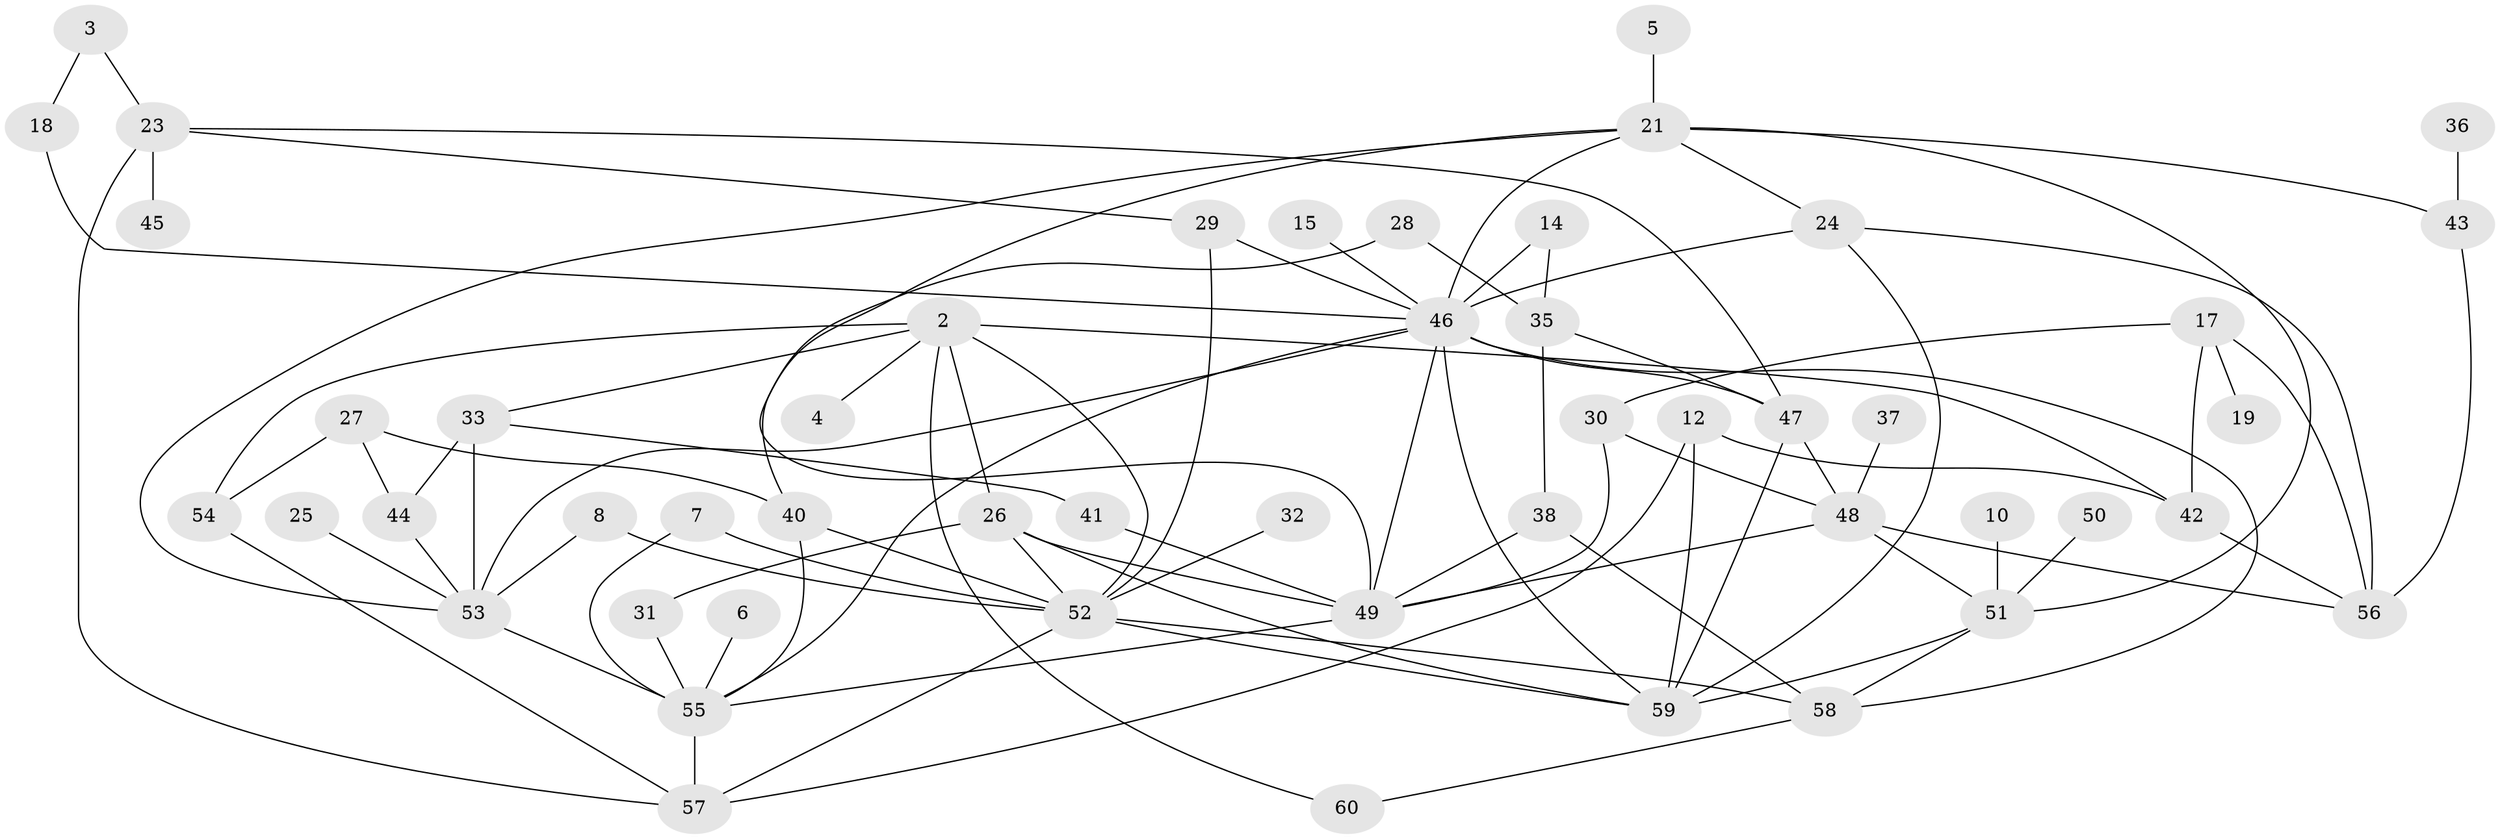 // original degree distribution, {4: 0.15966386554621848, 0: 0.07563025210084033, 5: 0.08403361344537816, 3: 0.17647058823529413, 1: 0.17647058823529413, 6: 0.04201680672268908, 2: 0.2689075630252101, 7: 0.01680672268907563}
// Generated by graph-tools (version 1.1) at 2025/25/03/09/25 03:25:17]
// undirected, 51 vertices, 93 edges
graph export_dot {
graph [start="1"]
  node [color=gray90,style=filled];
  2;
  3;
  4;
  5;
  6;
  7;
  8;
  10;
  12;
  14;
  15;
  17;
  18;
  19;
  21;
  23;
  24;
  25;
  26;
  27;
  28;
  29;
  30;
  31;
  32;
  33;
  35;
  36;
  37;
  38;
  40;
  41;
  42;
  43;
  44;
  45;
  46;
  47;
  48;
  49;
  50;
  51;
  52;
  53;
  54;
  55;
  56;
  57;
  58;
  59;
  60;
  2 -- 4 [weight=1.0];
  2 -- 26 [weight=1.0];
  2 -- 33 [weight=1.0];
  2 -- 42 [weight=1.0];
  2 -- 52 [weight=1.0];
  2 -- 54 [weight=1.0];
  2 -- 60 [weight=1.0];
  3 -- 18 [weight=1.0];
  3 -- 23 [weight=1.0];
  5 -- 21 [weight=1.0];
  6 -- 55 [weight=1.0];
  7 -- 52 [weight=1.0];
  7 -- 55 [weight=1.0];
  8 -- 52 [weight=1.0];
  8 -- 53 [weight=1.0];
  10 -- 51 [weight=1.0];
  12 -- 42 [weight=1.0];
  12 -- 57 [weight=1.0];
  12 -- 59 [weight=1.0];
  14 -- 35 [weight=1.0];
  14 -- 46 [weight=1.0];
  15 -- 46 [weight=1.0];
  17 -- 19 [weight=1.0];
  17 -- 30 [weight=1.0];
  17 -- 42 [weight=1.0];
  17 -- 56 [weight=1.0];
  18 -- 46 [weight=1.0];
  21 -- 24 [weight=1.0];
  21 -- 43 [weight=1.0];
  21 -- 46 [weight=1.0];
  21 -- 49 [weight=1.0];
  21 -- 51 [weight=1.0];
  21 -- 53 [weight=1.0];
  23 -- 29 [weight=1.0];
  23 -- 45 [weight=1.0];
  23 -- 47 [weight=1.0];
  23 -- 57 [weight=1.0];
  24 -- 46 [weight=1.0];
  24 -- 56 [weight=1.0];
  24 -- 59 [weight=1.0];
  25 -- 53 [weight=1.0];
  26 -- 31 [weight=1.0];
  26 -- 49 [weight=2.0];
  26 -- 52 [weight=1.0];
  26 -- 59 [weight=2.0];
  27 -- 40 [weight=1.0];
  27 -- 44 [weight=1.0];
  27 -- 54 [weight=2.0];
  28 -- 35 [weight=1.0];
  28 -- 40 [weight=1.0];
  29 -- 46 [weight=1.0];
  29 -- 52 [weight=1.0];
  30 -- 48 [weight=1.0];
  30 -- 49 [weight=1.0];
  31 -- 55 [weight=1.0];
  32 -- 52 [weight=1.0];
  33 -- 41 [weight=1.0];
  33 -- 44 [weight=2.0];
  33 -- 53 [weight=1.0];
  35 -- 38 [weight=1.0];
  35 -- 47 [weight=1.0];
  36 -- 43 [weight=1.0];
  37 -- 48 [weight=1.0];
  38 -- 49 [weight=1.0];
  38 -- 58 [weight=1.0];
  40 -- 52 [weight=1.0];
  40 -- 55 [weight=1.0];
  41 -- 49 [weight=1.0];
  42 -- 56 [weight=1.0];
  43 -- 56 [weight=1.0];
  44 -- 53 [weight=1.0];
  46 -- 47 [weight=1.0];
  46 -- 49 [weight=1.0];
  46 -- 53 [weight=1.0];
  46 -- 55 [weight=1.0];
  46 -- 58 [weight=1.0];
  46 -- 59 [weight=1.0];
  47 -- 48 [weight=1.0];
  47 -- 59 [weight=1.0];
  48 -- 49 [weight=1.0];
  48 -- 51 [weight=1.0];
  48 -- 56 [weight=1.0];
  49 -- 55 [weight=1.0];
  50 -- 51 [weight=1.0];
  51 -- 58 [weight=1.0];
  51 -- 59 [weight=1.0];
  52 -- 57 [weight=1.0];
  52 -- 58 [weight=1.0];
  52 -- 59 [weight=1.0];
  53 -- 55 [weight=1.0];
  54 -- 57 [weight=2.0];
  55 -- 57 [weight=2.0];
  58 -- 60 [weight=1.0];
}
